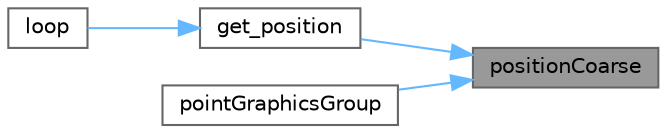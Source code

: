 digraph "positionCoarse"
{
 // INTERACTIVE_SVG=YES
 // LATEX_PDF_SIZE
  bgcolor="transparent";
  edge [fontname=Helvetica,fontsize=10,labelfontname=Helvetica,labelfontsize=10];
  node [fontname=Helvetica,fontsize=10,shape=box,height=0.2,width=0.4];
  rankdir="RL";
  Node1 [id="Node000001",label="positionCoarse",height=0.2,width=0.4,color="gray40", fillcolor="grey60", style="filled", fontcolor="black",tooltip=" "];
  Node1 -> Node2 [id="edge1_Node000001_Node000002",dir="back",color="steelblue1",style="solid",tooltip=" "];
  Node2 [id="Node000002",label="get_position",height=0.2,width=0.4,color="grey40", fillcolor="white", style="filled",URL="$d4/d06/curr_8h_a2242e5d85f2e458d4a9de6da98115976.html#a2242e5d85f2e458d4a9de6da98115976",tooltip=" "];
  Node2 -> Node3 [id="edge2_Node000002_Node000003",dir="back",color="steelblue1",style="solid",tooltip=" "];
  Node3 [id="Node000003",label="loop",height=0.2,width=0.4,color="grey40", fillcolor="white", style="filled",URL="$d4/d06/curr_8h_afe461d27b9c48d5921c00d521181f12f.html#afe461d27b9c48d5921c00d521181f12f",tooltip=" "];
  Node1 -> Node4 [id="edge3_Node000001_Node000004",dir="back",color="steelblue1",style="solid",tooltip=" "];
  Node4 [id="Node000004",label="pointGraphicsGroup",height=0.2,width=0.4,color="grey40", fillcolor="white", style="filled",URL="$d4/d06/curr_8h_a341d63c170d97547d03274f54069381e.html#a341d63c170d97547d03274f54069381e",tooltip=" "];
}
